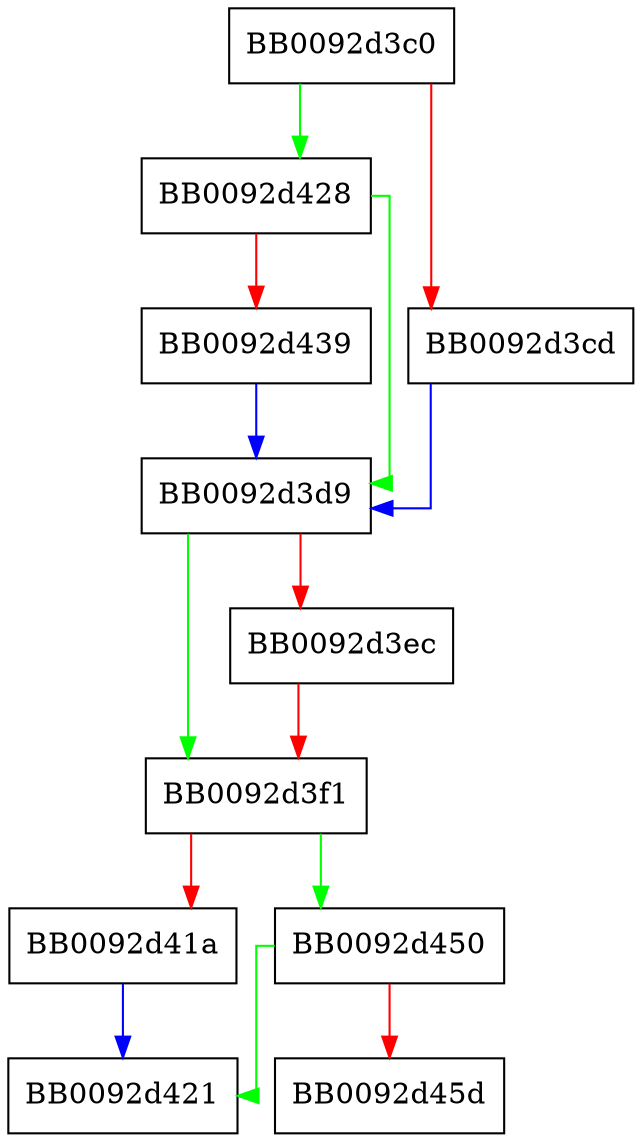 digraph free_mem {
  node [shape="box"];
  graph [splines=ortho];
  BB0092d3c0 -> BB0092d428 [color="green"];
  BB0092d3c0 -> BB0092d3cd [color="red"];
  BB0092d3cd -> BB0092d3d9 [color="blue"];
  BB0092d3d9 -> BB0092d3f1 [color="green"];
  BB0092d3d9 -> BB0092d3ec [color="red"];
  BB0092d3ec -> BB0092d3f1 [color="red"];
  BB0092d3f1 -> BB0092d450 [color="green"];
  BB0092d3f1 -> BB0092d41a [color="red"];
  BB0092d41a -> BB0092d421 [color="blue"];
  BB0092d428 -> BB0092d3d9 [color="green"];
  BB0092d428 -> BB0092d439 [color="red"];
  BB0092d439 -> BB0092d3d9 [color="blue"];
  BB0092d450 -> BB0092d421 [color="green"];
  BB0092d450 -> BB0092d45d [color="red"];
}